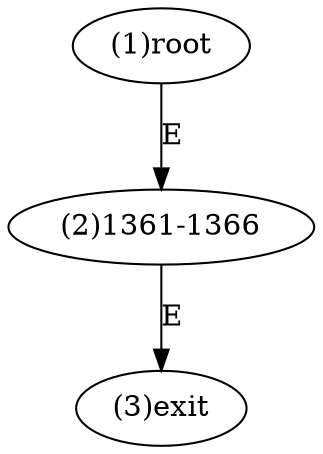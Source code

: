 digraph "" { 
1[ label="(1)root"];
2[ label="(2)1361-1366"];
3[ label="(3)exit"];
1->2[ label="E"];
2->3[ label="E"];
}
